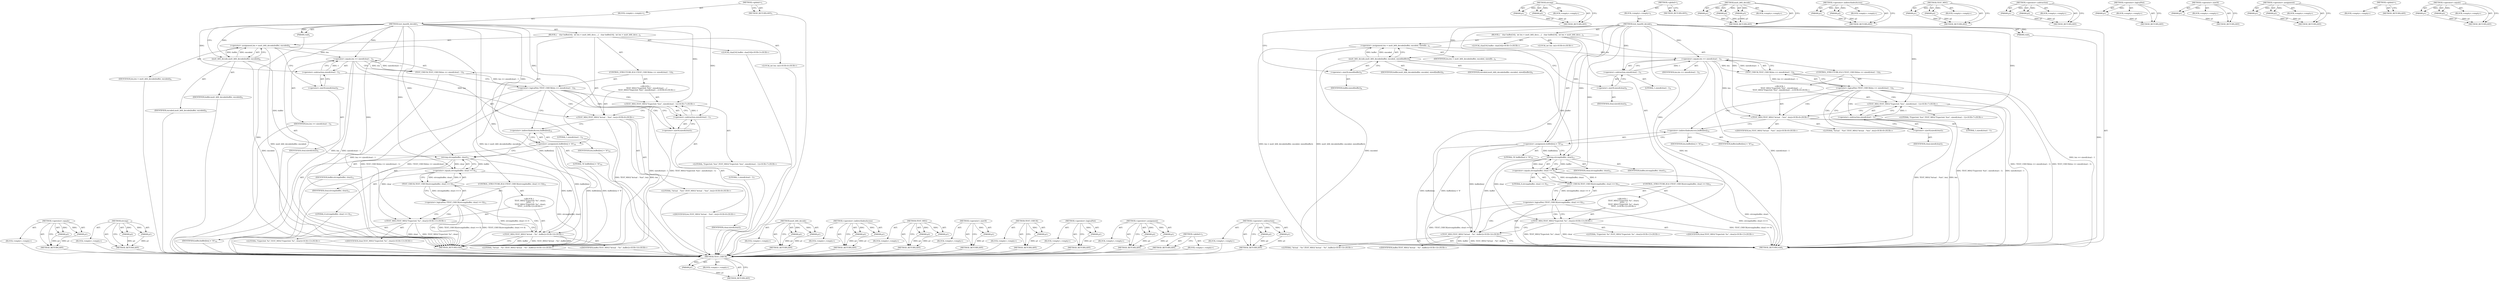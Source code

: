 digraph "&lt;operator&gt;.equals" {
vulnerable_102 [label=<(METHOD,&lt;operator&gt;.equals)>];
vulnerable_103 [label=<(PARAM,p1)>];
vulnerable_104 [label=<(PARAM,p2)>];
vulnerable_105 [label=<(BLOCK,&lt;empty&gt;,&lt;empty&gt;)>];
vulnerable_106 [label=<(METHOD_RETURN,ANY)>];
vulnerable_126 [label=<(METHOD,strcmp)>];
vulnerable_127 [label=<(PARAM,p1)>];
vulnerable_128 [label=<(PARAM,p2)>];
vulnerable_129 [label=<(BLOCK,&lt;empty&gt;,&lt;empty&gt;)>];
vulnerable_130 [label=<(METHOD_RETURN,ANY)>];
vulnerable_6 [label=<(METHOD,&lt;global&gt;)<SUB>1</SUB>>];
vulnerable_7 [label=<(BLOCK,&lt;empty&gt;,&lt;empty&gt;)<SUB>1</SUB>>];
vulnerable_8 [label=<(METHOD,test_base64_decode)<SUB>1</SUB>>];
vulnerable_9 [label=<(PARAM,void)<SUB>1</SUB>>];
vulnerable_10 [label=<(BLOCK,{
   char buffer[16];
  int len = mutt_b64_deco...,{
   char buffer[16];
  int len = mutt_b64_deco...)<SUB>2</SUB>>];
vulnerable_11 [label="<(LOCAL,char[16] buffer: char[16])<SUB>3</SUB>>"];
vulnerable_12 [label="<(LOCAL,int len: int)<SUB>4</SUB>>"];
vulnerable_13 [label=<(&lt;operator&gt;.assignment,len = mutt_b64_decode(buffer, encoded))<SUB>4</SUB>>];
vulnerable_14 [label=<(IDENTIFIER,len,len = mutt_b64_decode(buffer, encoded))<SUB>4</SUB>>];
vulnerable_15 [label=<(mutt_b64_decode,mutt_b64_decode(buffer, encoded))<SUB>4</SUB>>];
vulnerable_16 [label=<(IDENTIFIER,buffer,mutt_b64_decode(buffer, encoded))<SUB>4</SUB>>];
vulnerable_17 [label=<(IDENTIFIER,encoded,mutt_b64_decode(buffer, encoded))<SUB>4</SUB>>];
vulnerable_18 [label=<(CONTROL_STRUCTURE,IF,if (!TEST_CHECK(len == sizeof(clear) - 1)))<SUB>5</SUB>>];
vulnerable_19 [label=<(&lt;operator&gt;.logicalNot,!TEST_CHECK(len == sizeof(clear) - 1))<SUB>5</SUB>>];
vulnerable_20 [label=<(TEST_CHECK,TEST_CHECK(len == sizeof(clear) - 1))<SUB>5</SUB>>];
vulnerable_21 [label=<(&lt;operator&gt;.equals,len == sizeof(clear) - 1)<SUB>5</SUB>>];
vulnerable_22 [label=<(IDENTIFIER,len,len == sizeof(clear) - 1)<SUB>5</SUB>>];
vulnerable_23 [label=<(&lt;operator&gt;.subtraction,sizeof(clear) - 1)<SUB>5</SUB>>];
vulnerable_24 [label=<(&lt;operator&gt;.sizeOf,sizeof(clear))<SUB>5</SUB>>];
vulnerable_25 [label=<(IDENTIFIER,clear,sizeof(clear))<SUB>5</SUB>>];
vulnerable_26 [label=<(LITERAL,1,sizeof(clear) - 1)<SUB>5</SUB>>];
vulnerable_27 [label="<(BLOCK,{
     TEST_MSG(&quot;Expected: %zu&quot;, sizeof(clear) ...,{
     TEST_MSG(&quot;Expected: %zu&quot;, sizeof(clear) ...)<SUB>6</SUB>>"];
vulnerable_28 [label="<(TEST_MSG,TEST_MSG(&quot;Expected: %zu&quot;, sizeof(clear) - 1))<SUB>7</SUB>>"];
vulnerable_29 [label="<(LITERAL,&quot;Expected: %zu&quot;,TEST_MSG(&quot;Expected: %zu&quot;, sizeof(clear) - 1))<SUB>7</SUB>>"];
vulnerable_30 [label=<(&lt;operator&gt;.subtraction,sizeof(clear) - 1)<SUB>7</SUB>>];
vulnerable_31 [label=<(&lt;operator&gt;.sizeOf,sizeof(clear))<SUB>7</SUB>>];
vulnerable_32 [label=<(IDENTIFIER,clear,sizeof(clear))<SUB>7</SUB>>];
vulnerable_33 [label=<(LITERAL,1,sizeof(clear) - 1)<SUB>7</SUB>>];
vulnerable_34 [label="<(TEST_MSG,TEST_MSG(&quot;Actual  : %zu&quot;, len))<SUB>8</SUB>>"];
vulnerable_35 [label="<(LITERAL,&quot;Actual  : %zu&quot;,TEST_MSG(&quot;Actual  : %zu&quot;, len))<SUB>8</SUB>>"];
vulnerable_36 [label="<(IDENTIFIER,len,TEST_MSG(&quot;Actual  : %zu&quot;, len))<SUB>8</SUB>>"];
vulnerable_37 [label=<(&lt;operator&gt;.assignment,buffer[len] = '\0')<SUB>10</SUB>>];
vulnerable_38 [label=<(&lt;operator&gt;.indirectIndexAccess,buffer[len])<SUB>10</SUB>>];
vulnerable_39 [label=<(IDENTIFIER,buffer,buffer[len] = '\0')<SUB>10</SUB>>];
vulnerable_40 [label=<(IDENTIFIER,len,buffer[len] = '\0')<SUB>10</SUB>>];
vulnerable_41 [label=<(LITERAL,'\0',buffer[len] = '\0')<SUB>10</SUB>>];
vulnerable_42 [label=<(CONTROL_STRUCTURE,IF,if (!TEST_CHECK(strcmp(buffer, clear) == 0)))<SUB>11</SUB>>];
vulnerable_43 [label=<(&lt;operator&gt;.logicalNot,!TEST_CHECK(strcmp(buffer, clear) == 0))<SUB>11</SUB>>];
vulnerable_44 [label=<(TEST_CHECK,TEST_CHECK(strcmp(buffer, clear) == 0))<SUB>11</SUB>>];
vulnerable_45 [label=<(&lt;operator&gt;.equals,strcmp(buffer, clear) == 0)<SUB>11</SUB>>];
vulnerable_46 [label=<(strcmp,strcmp(buffer, clear))<SUB>11</SUB>>];
vulnerable_47 [label=<(IDENTIFIER,buffer,strcmp(buffer, clear))<SUB>11</SUB>>];
vulnerable_48 [label=<(IDENTIFIER,clear,strcmp(buffer, clear))<SUB>11</SUB>>];
vulnerable_49 [label=<(LITERAL,0,strcmp(buffer, clear) == 0)<SUB>11</SUB>>];
vulnerable_50 [label="<(BLOCK,{
    TEST_MSG(&quot;Expected: %s&quot;, clear);
    TEST...,{
    TEST_MSG(&quot;Expected: %s&quot;, clear);
    TEST...)<SUB>12</SUB>>"];
vulnerable_51 [label="<(TEST_MSG,TEST_MSG(&quot;Expected: %s&quot;, clear))<SUB>13</SUB>>"];
vulnerable_52 [label="<(LITERAL,&quot;Expected: %s&quot;,TEST_MSG(&quot;Expected: %s&quot;, clear))<SUB>13</SUB>>"];
vulnerable_53 [label="<(IDENTIFIER,clear,TEST_MSG(&quot;Expected: %s&quot;, clear))<SUB>13</SUB>>"];
vulnerable_54 [label="<(TEST_MSG,TEST_MSG(&quot;Actual  : %s&quot;, buffer))<SUB>14</SUB>>"];
vulnerable_55 [label="<(LITERAL,&quot;Actual  : %s&quot;,TEST_MSG(&quot;Actual  : %s&quot;, buffer))<SUB>14</SUB>>"];
vulnerable_56 [label="<(IDENTIFIER,buffer,TEST_MSG(&quot;Actual  : %s&quot;, buffer))<SUB>14</SUB>>"];
vulnerable_57 [label=<(METHOD_RETURN,void)<SUB>1</SUB>>];
vulnerable_59 [label=<(METHOD_RETURN,ANY)<SUB>1</SUB>>];
vulnerable_89 [label=<(METHOD,mutt_b64_decode)>];
vulnerable_90 [label=<(PARAM,p1)>];
vulnerable_91 [label=<(PARAM,p2)>];
vulnerable_92 [label=<(BLOCK,&lt;empty&gt;,&lt;empty&gt;)>];
vulnerable_93 [label=<(METHOD_RETURN,ANY)>];
vulnerable_121 [label=<(METHOD,&lt;operator&gt;.indirectIndexAccess)>];
vulnerable_122 [label=<(PARAM,p1)>];
vulnerable_123 [label=<(PARAM,p2)>];
vulnerable_124 [label=<(BLOCK,&lt;empty&gt;,&lt;empty&gt;)>];
vulnerable_125 [label=<(METHOD_RETURN,ANY)>];
vulnerable_116 [label=<(METHOD,TEST_MSG)>];
vulnerable_117 [label=<(PARAM,p1)>];
vulnerable_118 [label=<(PARAM,p2)>];
vulnerable_119 [label=<(BLOCK,&lt;empty&gt;,&lt;empty&gt;)>];
vulnerable_120 [label=<(METHOD_RETURN,ANY)>];
vulnerable_112 [label=<(METHOD,&lt;operator&gt;.sizeOf)>];
vulnerable_113 [label=<(PARAM,p1)>];
vulnerable_114 [label=<(BLOCK,&lt;empty&gt;,&lt;empty&gt;)>];
vulnerable_115 [label=<(METHOD_RETURN,ANY)>];
vulnerable_98 [label=<(METHOD,TEST_CHECK)>];
vulnerable_99 [label=<(PARAM,p1)>];
vulnerable_100 [label=<(BLOCK,&lt;empty&gt;,&lt;empty&gt;)>];
vulnerable_101 [label=<(METHOD_RETURN,ANY)>];
vulnerable_94 [label=<(METHOD,&lt;operator&gt;.logicalNot)>];
vulnerable_95 [label=<(PARAM,p1)>];
vulnerable_96 [label=<(BLOCK,&lt;empty&gt;,&lt;empty&gt;)>];
vulnerable_97 [label=<(METHOD_RETURN,ANY)>];
vulnerable_84 [label=<(METHOD,&lt;operator&gt;.assignment)>];
vulnerable_85 [label=<(PARAM,p1)>];
vulnerable_86 [label=<(PARAM,p2)>];
vulnerable_87 [label=<(BLOCK,&lt;empty&gt;,&lt;empty&gt;)>];
vulnerable_88 [label=<(METHOD_RETURN,ANY)>];
vulnerable_78 [label=<(METHOD,&lt;global&gt;)<SUB>1</SUB>>];
vulnerable_79 [label=<(BLOCK,&lt;empty&gt;,&lt;empty&gt;)>];
vulnerable_80 [label=<(METHOD_RETURN,ANY)>];
vulnerable_107 [label=<(METHOD,&lt;operator&gt;.subtraction)>];
vulnerable_108 [label=<(PARAM,p1)>];
vulnerable_109 [label=<(PARAM,p2)>];
vulnerable_110 [label=<(BLOCK,&lt;empty&gt;,&lt;empty&gt;)>];
vulnerable_111 [label=<(METHOD_RETURN,ANY)>];
fixed_105 [label=<(METHOD,TEST_CHECK)>];
fixed_106 [label=<(PARAM,p1)>];
fixed_107 [label=<(BLOCK,&lt;empty&gt;,&lt;empty&gt;)>];
fixed_108 [label=<(METHOD_RETURN,ANY)>];
fixed_129 [label=<(METHOD,strcmp)>];
fixed_130 [label=<(PARAM,p1)>];
fixed_131 [label=<(PARAM,p2)>];
fixed_132 [label=<(BLOCK,&lt;empty&gt;,&lt;empty&gt;)>];
fixed_133 [label=<(METHOD_RETURN,ANY)>];
fixed_6 [label=<(METHOD,&lt;global&gt;)<SUB>1</SUB>>];
fixed_7 [label=<(BLOCK,&lt;empty&gt;,&lt;empty&gt;)<SUB>1</SUB>>];
fixed_8 [label=<(METHOD,test_base64_decode)<SUB>1</SUB>>];
fixed_9 [label=<(PARAM,void)<SUB>1</SUB>>];
fixed_10 [label=<(BLOCK,{
   char buffer[16];
  int len = mutt_b64_deco...,{
   char buffer[16];
  int len = mutt_b64_deco...)<SUB>2</SUB>>];
fixed_11 [label="<(LOCAL,char[16] buffer: char[16])<SUB>3</SUB>>"];
fixed_12 [label="<(LOCAL,int len: int)<SUB>4</SUB>>"];
fixed_13 [label=<(&lt;operator&gt;.assignment,len = mutt_b64_decode(buffer, encoded, sizeof(b...)<SUB>4</SUB>>];
fixed_14 [label=<(IDENTIFIER,len,len = mutt_b64_decode(buffer, encoded, sizeof(b...)<SUB>4</SUB>>];
fixed_15 [label=<(mutt_b64_decode,mutt_b64_decode(buffer, encoded, sizeof(buffer)))<SUB>4</SUB>>];
fixed_16 [label=<(IDENTIFIER,buffer,mutt_b64_decode(buffer, encoded, sizeof(buffer)))<SUB>4</SUB>>];
fixed_17 [label=<(IDENTIFIER,encoded,mutt_b64_decode(buffer, encoded, sizeof(buffer)))<SUB>4</SUB>>];
fixed_18 [label=<(&lt;operator&gt;.sizeOf,sizeof(buffer))<SUB>4</SUB>>];
fixed_19 [label=<(IDENTIFIER,buffer,sizeof(buffer))<SUB>4</SUB>>];
fixed_20 [label=<(CONTROL_STRUCTURE,IF,if (!TEST_CHECK(len == sizeof(clear) - 1)))<SUB>5</SUB>>];
fixed_21 [label=<(&lt;operator&gt;.logicalNot,!TEST_CHECK(len == sizeof(clear) - 1))<SUB>5</SUB>>];
fixed_22 [label=<(TEST_CHECK,TEST_CHECK(len == sizeof(clear) - 1))<SUB>5</SUB>>];
fixed_23 [label=<(&lt;operator&gt;.equals,len == sizeof(clear) - 1)<SUB>5</SUB>>];
fixed_24 [label=<(IDENTIFIER,len,len == sizeof(clear) - 1)<SUB>5</SUB>>];
fixed_25 [label=<(&lt;operator&gt;.subtraction,sizeof(clear) - 1)<SUB>5</SUB>>];
fixed_26 [label=<(&lt;operator&gt;.sizeOf,sizeof(clear))<SUB>5</SUB>>];
fixed_27 [label=<(IDENTIFIER,clear,sizeof(clear))<SUB>5</SUB>>];
fixed_28 [label=<(LITERAL,1,sizeof(clear) - 1)<SUB>5</SUB>>];
fixed_29 [label="<(BLOCK,{
     TEST_MSG(&quot;Expected: %zu&quot;, sizeof(clear) ...,{
     TEST_MSG(&quot;Expected: %zu&quot;, sizeof(clear) ...)<SUB>6</SUB>>"];
fixed_30 [label="<(TEST_MSG,TEST_MSG(&quot;Expected: %zu&quot;, sizeof(clear) - 1))<SUB>7</SUB>>"];
fixed_31 [label="<(LITERAL,&quot;Expected: %zu&quot;,TEST_MSG(&quot;Expected: %zu&quot;, sizeof(clear) - 1))<SUB>7</SUB>>"];
fixed_32 [label=<(&lt;operator&gt;.subtraction,sizeof(clear) - 1)<SUB>7</SUB>>];
fixed_33 [label=<(&lt;operator&gt;.sizeOf,sizeof(clear))<SUB>7</SUB>>];
fixed_34 [label=<(IDENTIFIER,clear,sizeof(clear))<SUB>7</SUB>>];
fixed_35 [label=<(LITERAL,1,sizeof(clear) - 1)<SUB>7</SUB>>];
fixed_36 [label="<(TEST_MSG,TEST_MSG(&quot;Actual  : %zu&quot;, len))<SUB>8</SUB>>"];
fixed_37 [label="<(LITERAL,&quot;Actual  : %zu&quot;,TEST_MSG(&quot;Actual  : %zu&quot;, len))<SUB>8</SUB>>"];
fixed_38 [label="<(IDENTIFIER,len,TEST_MSG(&quot;Actual  : %zu&quot;, len))<SUB>8</SUB>>"];
fixed_39 [label=<(&lt;operator&gt;.assignment,buffer[len] = '\0')<SUB>10</SUB>>];
fixed_40 [label=<(&lt;operator&gt;.indirectIndexAccess,buffer[len])<SUB>10</SUB>>];
fixed_41 [label=<(IDENTIFIER,buffer,buffer[len] = '\0')<SUB>10</SUB>>];
fixed_42 [label=<(IDENTIFIER,len,buffer[len] = '\0')<SUB>10</SUB>>];
fixed_43 [label=<(LITERAL,'\0',buffer[len] = '\0')<SUB>10</SUB>>];
fixed_44 [label=<(CONTROL_STRUCTURE,IF,if (!TEST_CHECK(strcmp(buffer, clear) == 0)))<SUB>11</SUB>>];
fixed_45 [label=<(&lt;operator&gt;.logicalNot,!TEST_CHECK(strcmp(buffer, clear) == 0))<SUB>11</SUB>>];
fixed_46 [label=<(TEST_CHECK,TEST_CHECK(strcmp(buffer, clear) == 0))<SUB>11</SUB>>];
fixed_47 [label=<(&lt;operator&gt;.equals,strcmp(buffer, clear) == 0)<SUB>11</SUB>>];
fixed_48 [label=<(strcmp,strcmp(buffer, clear))<SUB>11</SUB>>];
fixed_49 [label=<(IDENTIFIER,buffer,strcmp(buffer, clear))<SUB>11</SUB>>];
fixed_50 [label=<(IDENTIFIER,clear,strcmp(buffer, clear))<SUB>11</SUB>>];
fixed_51 [label=<(LITERAL,0,strcmp(buffer, clear) == 0)<SUB>11</SUB>>];
fixed_52 [label="<(BLOCK,{
    TEST_MSG(&quot;Expected: %s&quot;, clear);
    TEST...,{
    TEST_MSG(&quot;Expected: %s&quot;, clear);
    TEST...)<SUB>12</SUB>>"];
fixed_53 [label="<(TEST_MSG,TEST_MSG(&quot;Expected: %s&quot;, clear))<SUB>13</SUB>>"];
fixed_54 [label="<(LITERAL,&quot;Expected: %s&quot;,TEST_MSG(&quot;Expected: %s&quot;, clear))<SUB>13</SUB>>"];
fixed_55 [label="<(IDENTIFIER,clear,TEST_MSG(&quot;Expected: %s&quot;, clear))<SUB>13</SUB>>"];
fixed_56 [label="<(TEST_MSG,TEST_MSG(&quot;Actual  : %s&quot;, buffer))<SUB>14</SUB>>"];
fixed_57 [label="<(LITERAL,&quot;Actual  : %s&quot;,TEST_MSG(&quot;Actual  : %s&quot;, buffer))<SUB>14</SUB>>"];
fixed_58 [label="<(IDENTIFIER,buffer,TEST_MSG(&quot;Actual  : %s&quot;, buffer))<SUB>14</SUB>>"];
fixed_59 [label=<(METHOD_RETURN,void)<SUB>1</SUB>>];
fixed_61 [label=<(METHOD_RETURN,ANY)<SUB>1</SUB>>];
fixed_91 [label=<(METHOD,mutt_b64_decode)>];
fixed_92 [label=<(PARAM,p1)>];
fixed_93 [label=<(PARAM,p2)>];
fixed_94 [label=<(PARAM,p3)>];
fixed_95 [label=<(BLOCK,&lt;empty&gt;,&lt;empty&gt;)>];
fixed_96 [label=<(METHOD_RETURN,ANY)>];
fixed_124 [label=<(METHOD,&lt;operator&gt;.indirectIndexAccess)>];
fixed_125 [label=<(PARAM,p1)>];
fixed_126 [label=<(PARAM,p2)>];
fixed_127 [label=<(BLOCK,&lt;empty&gt;,&lt;empty&gt;)>];
fixed_128 [label=<(METHOD_RETURN,ANY)>];
fixed_119 [label=<(METHOD,TEST_MSG)>];
fixed_120 [label=<(PARAM,p1)>];
fixed_121 [label=<(PARAM,p2)>];
fixed_122 [label=<(BLOCK,&lt;empty&gt;,&lt;empty&gt;)>];
fixed_123 [label=<(METHOD_RETURN,ANY)>];
fixed_114 [label=<(METHOD,&lt;operator&gt;.subtraction)>];
fixed_115 [label=<(PARAM,p1)>];
fixed_116 [label=<(PARAM,p2)>];
fixed_117 [label=<(BLOCK,&lt;empty&gt;,&lt;empty&gt;)>];
fixed_118 [label=<(METHOD_RETURN,ANY)>];
fixed_101 [label=<(METHOD,&lt;operator&gt;.logicalNot)>];
fixed_102 [label=<(PARAM,p1)>];
fixed_103 [label=<(BLOCK,&lt;empty&gt;,&lt;empty&gt;)>];
fixed_104 [label=<(METHOD_RETURN,ANY)>];
fixed_97 [label=<(METHOD,&lt;operator&gt;.sizeOf)>];
fixed_98 [label=<(PARAM,p1)>];
fixed_99 [label=<(BLOCK,&lt;empty&gt;,&lt;empty&gt;)>];
fixed_100 [label=<(METHOD_RETURN,ANY)>];
fixed_86 [label=<(METHOD,&lt;operator&gt;.assignment)>];
fixed_87 [label=<(PARAM,p1)>];
fixed_88 [label=<(PARAM,p2)>];
fixed_89 [label=<(BLOCK,&lt;empty&gt;,&lt;empty&gt;)>];
fixed_90 [label=<(METHOD_RETURN,ANY)>];
fixed_80 [label=<(METHOD,&lt;global&gt;)<SUB>1</SUB>>];
fixed_81 [label=<(BLOCK,&lt;empty&gt;,&lt;empty&gt;)>];
fixed_82 [label=<(METHOD_RETURN,ANY)>];
fixed_109 [label=<(METHOD,&lt;operator&gt;.equals)>];
fixed_110 [label=<(PARAM,p1)>];
fixed_111 [label=<(PARAM,p2)>];
fixed_112 [label=<(BLOCK,&lt;empty&gt;,&lt;empty&gt;)>];
fixed_113 [label=<(METHOD_RETURN,ANY)>];
vulnerable_102 -> vulnerable_103  [key=0, label="AST: "];
vulnerable_102 -> vulnerable_103  [key=1, label="DDG: "];
vulnerable_102 -> vulnerable_105  [key=0, label="AST: "];
vulnerable_102 -> vulnerable_104  [key=0, label="AST: "];
vulnerable_102 -> vulnerable_104  [key=1, label="DDG: "];
vulnerable_102 -> vulnerable_106  [key=0, label="AST: "];
vulnerable_102 -> vulnerable_106  [key=1, label="CFG: "];
vulnerable_103 -> vulnerable_106  [key=0, label="DDG: p1"];
vulnerable_104 -> vulnerable_106  [key=0, label="DDG: p2"];
vulnerable_105 -> fixed_105  [key=0];
vulnerable_106 -> fixed_105  [key=0];
vulnerable_126 -> vulnerable_127  [key=0, label="AST: "];
vulnerable_126 -> vulnerable_127  [key=1, label="DDG: "];
vulnerable_126 -> vulnerable_129  [key=0, label="AST: "];
vulnerable_126 -> vulnerable_128  [key=0, label="AST: "];
vulnerable_126 -> vulnerable_128  [key=1, label="DDG: "];
vulnerable_126 -> vulnerable_130  [key=0, label="AST: "];
vulnerable_126 -> vulnerable_130  [key=1, label="CFG: "];
vulnerable_127 -> vulnerable_130  [key=0, label="DDG: p1"];
vulnerable_128 -> vulnerable_130  [key=0, label="DDG: p2"];
vulnerable_129 -> fixed_105  [key=0];
vulnerable_130 -> fixed_105  [key=0];
vulnerable_6 -> vulnerable_7  [key=0, label="AST: "];
vulnerable_6 -> vulnerable_59  [key=0, label="AST: "];
vulnerable_6 -> vulnerable_59  [key=1, label="CFG: "];
vulnerable_7 -> vulnerable_8  [key=0, label="AST: "];
vulnerable_8 -> vulnerable_9  [key=0, label="AST: "];
vulnerable_8 -> vulnerable_9  [key=1, label="DDG: "];
vulnerable_8 -> vulnerable_10  [key=0, label="AST: "];
vulnerable_8 -> vulnerable_57  [key=0, label="AST: "];
vulnerable_8 -> vulnerable_15  [key=0, label="CFG: "];
vulnerable_8 -> vulnerable_15  [key=1, label="DDG: "];
vulnerable_8 -> vulnerable_37  [key=0, label="DDG: "];
vulnerable_8 -> vulnerable_28  [key=0, label="DDG: "];
vulnerable_8 -> vulnerable_34  [key=0, label="DDG: "];
vulnerable_8 -> vulnerable_51  [key=0, label="DDG: "];
vulnerable_8 -> vulnerable_54  [key=0, label="DDG: "];
vulnerable_8 -> vulnerable_21  [key=0, label="DDG: "];
vulnerable_8 -> vulnerable_30  [key=0, label="DDG: "];
vulnerable_8 -> vulnerable_45  [key=0, label="DDG: "];
vulnerable_8 -> vulnerable_23  [key=0, label="DDG: "];
vulnerable_8 -> vulnerable_46  [key=0, label="DDG: "];
vulnerable_9 -> vulnerable_57  [key=0, label="DDG: "];
vulnerable_10 -> vulnerable_11  [key=0, label="AST: "];
vulnerable_10 -> vulnerable_12  [key=0, label="AST: "];
vulnerable_10 -> vulnerable_13  [key=0, label="AST: "];
vulnerable_10 -> vulnerable_18  [key=0, label="AST: "];
vulnerable_10 -> vulnerable_37  [key=0, label="AST: "];
vulnerable_10 -> vulnerable_42  [key=0, label="AST: "];
vulnerable_11 -> fixed_105  [key=0];
vulnerable_12 -> fixed_105  [key=0];
vulnerable_13 -> vulnerable_14  [key=0, label="AST: "];
vulnerable_13 -> vulnerable_15  [key=0, label="AST: "];
vulnerable_13 -> vulnerable_24  [key=0, label="CFG: "];
vulnerable_13 -> vulnerable_57  [key=0, label="DDG: mutt_b64_decode(buffer, encoded)"];
vulnerable_13 -> vulnerable_57  [key=1, label="DDG: len = mutt_b64_decode(buffer, encoded)"];
vulnerable_13 -> vulnerable_21  [key=0, label="DDG: len"];
vulnerable_14 -> fixed_105  [key=0];
vulnerable_15 -> vulnerable_16  [key=0, label="AST: "];
vulnerable_15 -> vulnerable_17  [key=0, label="AST: "];
vulnerable_15 -> vulnerable_13  [key=0, label="CFG: "];
vulnerable_15 -> vulnerable_13  [key=1, label="DDG: buffer"];
vulnerable_15 -> vulnerable_13  [key=2, label="DDG: encoded"];
vulnerable_15 -> vulnerable_57  [key=0, label="DDG: encoded"];
vulnerable_15 -> vulnerable_46  [key=0, label="DDG: buffer"];
vulnerable_16 -> fixed_105  [key=0];
vulnerable_17 -> fixed_105  [key=0];
vulnerable_18 -> vulnerable_19  [key=0, label="AST: "];
vulnerable_18 -> vulnerable_27  [key=0, label="AST: "];
vulnerable_19 -> vulnerable_20  [key=0, label="AST: "];
vulnerable_19 -> vulnerable_31  [key=0, label="CFG: "];
vulnerable_19 -> vulnerable_31  [key=1, label="CDG: "];
vulnerable_19 -> vulnerable_38  [key=0, label="CFG: "];
vulnerable_19 -> vulnerable_57  [key=0, label="DDG: TEST_CHECK(len == sizeof(clear) - 1)"];
vulnerable_19 -> vulnerable_57  [key=1, label="DDG: !TEST_CHECK(len == sizeof(clear) - 1)"];
vulnerable_19 -> vulnerable_30  [key=0, label="CDG: "];
vulnerable_19 -> vulnerable_34  [key=0, label="CDG: "];
vulnerable_19 -> vulnerable_28  [key=0, label="CDG: "];
vulnerable_20 -> vulnerable_21  [key=0, label="AST: "];
vulnerable_20 -> vulnerable_19  [key=0, label="CFG: "];
vulnerable_20 -> vulnerable_19  [key=1, label="DDG: len == sizeof(clear) - 1"];
vulnerable_20 -> vulnerable_57  [key=0, label="DDG: len == sizeof(clear) - 1"];
vulnerable_21 -> vulnerable_22  [key=0, label="AST: "];
vulnerable_21 -> vulnerable_23  [key=0, label="AST: "];
vulnerable_21 -> vulnerable_20  [key=0, label="CFG: "];
vulnerable_21 -> vulnerable_20  [key=1, label="DDG: len"];
vulnerable_21 -> vulnerable_20  [key=2, label="DDG: sizeof(clear) - 1"];
vulnerable_21 -> vulnerable_57  [key=0, label="DDG: len"];
vulnerable_21 -> vulnerable_57  [key=1, label="DDG: sizeof(clear) - 1"];
vulnerable_21 -> vulnerable_34  [key=0, label="DDG: len"];
vulnerable_22 -> fixed_105  [key=0];
vulnerable_23 -> vulnerable_24  [key=0, label="AST: "];
vulnerable_23 -> vulnerable_26  [key=0, label="AST: "];
vulnerable_23 -> vulnerable_21  [key=0, label="CFG: "];
vulnerable_23 -> vulnerable_21  [key=1, label="DDG: 1"];
vulnerable_24 -> vulnerable_25  [key=0, label="AST: "];
vulnerable_24 -> vulnerable_23  [key=0, label="CFG: "];
vulnerable_25 -> fixed_105  [key=0];
vulnerable_26 -> fixed_105  [key=0];
vulnerable_27 -> vulnerable_28  [key=0, label="AST: "];
vulnerable_27 -> vulnerable_34  [key=0, label="AST: "];
vulnerable_28 -> vulnerable_29  [key=0, label="AST: "];
vulnerable_28 -> vulnerable_30  [key=0, label="AST: "];
vulnerable_28 -> vulnerable_34  [key=0, label="CFG: "];
vulnerable_28 -> vulnerable_57  [key=0, label="DDG: sizeof(clear) - 1"];
vulnerable_28 -> vulnerable_57  [key=1, label="DDG: TEST_MSG(&quot;Expected: %zu&quot;, sizeof(clear) - 1)"];
vulnerable_29 -> fixed_105  [key=0];
vulnerable_30 -> vulnerable_31  [key=0, label="AST: "];
vulnerable_30 -> vulnerable_33  [key=0, label="AST: "];
vulnerable_30 -> vulnerable_28  [key=0, label="CFG: "];
vulnerable_30 -> vulnerable_28  [key=1, label="DDG: 1"];
vulnerable_31 -> vulnerable_32  [key=0, label="AST: "];
vulnerable_31 -> vulnerable_30  [key=0, label="CFG: "];
vulnerable_32 -> fixed_105  [key=0];
vulnerable_33 -> fixed_105  [key=0];
vulnerable_34 -> vulnerable_35  [key=0, label="AST: "];
vulnerable_34 -> vulnerable_36  [key=0, label="AST: "];
vulnerable_34 -> vulnerable_38  [key=0, label="CFG: "];
vulnerable_34 -> vulnerable_57  [key=0, label="DDG: len"];
vulnerable_34 -> vulnerable_57  [key=1, label="DDG: TEST_MSG(&quot;Actual  : %zu&quot;, len)"];
vulnerable_35 -> fixed_105  [key=0];
vulnerable_36 -> fixed_105  [key=0];
vulnerable_37 -> vulnerable_38  [key=0, label="AST: "];
vulnerable_37 -> vulnerable_41  [key=0, label="AST: "];
vulnerable_37 -> vulnerable_46  [key=0, label="CFG: "];
vulnerable_37 -> vulnerable_46  [key=1, label="DDG: buffer[len]"];
vulnerable_37 -> vulnerable_57  [key=0, label="DDG: buffer[len]"];
vulnerable_37 -> vulnerable_57  [key=1, label="DDG: buffer[len] = '\0'"];
vulnerable_37 -> vulnerable_54  [key=0, label="DDG: buffer[len]"];
vulnerable_38 -> vulnerable_39  [key=0, label="AST: "];
vulnerable_38 -> vulnerable_40  [key=0, label="AST: "];
vulnerable_38 -> vulnerable_37  [key=0, label="CFG: "];
vulnerable_39 -> fixed_105  [key=0];
vulnerable_40 -> fixed_105  [key=0];
vulnerable_41 -> fixed_105  [key=0];
vulnerable_42 -> vulnerable_43  [key=0, label="AST: "];
vulnerable_42 -> vulnerable_50  [key=0, label="AST: "];
vulnerable_43 -> vulnerable_44  [key=0, label="AST: "];
vulnerable_43 -> vulnerable_57  [key=0, label="CFG: "];
vulnerable_43 -> vulnerable_57  [key=1, label="DDG: TEST_CHECK(strcmp(buffer, clear) == 0)"];
vulnerable_43 -> vulnerable_57  [key=2, label="DDG: !TEST_CHECK(strcmp(buffer, clear) == 0)"];
vulnerable_43 -> vulnerable_51  [key=0, label="CFG: "];
vulnerable_43 -> vulnerable_51  [key=1, label="CDG: "];
vulnerable_43 -> vulnerable_54  [key=0, label="CDG: "];
vulnerable_44 -> vulnerable_45  [key=0, label="AST: "];
vulnerable_44 -> vulnerable_43  [key=0, label="CFG: "];
vulnerable_44 -> vulnerable_43  [key=1, label="DDG: strcmp(buffer, clear) == 0"];
vulnerable_44 -> vulnerable_57  [key=0, label="DDG: strcmp(buffer, clear) == 0"];
vulnerable_45 -> vulnerable_46  [key=0, label="AST: "];
vulnerable_45 -> vulnerable_49  [key=0, label="AST: "];
vulnerable_45 -> vulnerable_44  [key=0, label="CFG: "];
vulnerable_45 -> vulnerable_44  [key=1, label="DDG: strcmp(buffer, clear)"];
vulnerable_45 -> vulnerable_44  [key=2, label="DDG: 0"];
vulnerable_45 -> vulnerable_57  [key=0, label="DDG: strcmp(buffer, clear)"];
vulnerable_46 -> vulnerable_47  [key=0, label="AST: "];
vulnerable_46 -> vulnerable_48  [key=0, label="AST: "];
vulnerable_46 -> vulnerable_45  [key=0, label="CFG: "];
vulnerable_46 -> vulnerable_45  [key=1, label="DDG: buffer"];
vulnerable_46 -> vulnerable_45  [key=2, label="DDG: clear"];
vulnerable_46 -> vulnerable_51  [key=0, label="DDG: clear"];
vulnerable_46 -> vulnerable_54  [key=0, label="DDG: buffer"];
vulnerable_47 -> fixed_105  [key=0];
vulnerable_48 -> fixed_105  [key=0];
vulnerable_49 -> fixed_105  [key=0];
vulnerable_50 -> vulnerable_51  [key=0, label="AST: "];
vulnerable_50 -> vulnerable_54  [key=0, label="AST: "];
vulnerable_51 -> vulnerable_52  [key=0, label="AST: "];
vulnerable_51 -> vulnerable_53  [key=0, label="AST: "];
vulnerable_51 -> vulnerable_54  [key=0, label="CFG: "];
vulnerable_51 -> vulnerable_57  [key=0, label="DDG: clear"];
vulnerable_51 -> vulnerable_57  [key=1, label="DDG: TEST_MSG(&quot;Expected: %s&quot;, clear)"];
vulnerable_52 -> fixed_105  [key=0];
vulnerable_53 -> fixed_105  [key=0];
vulnerable_54 -> vulnerable_55  [key=0, label="AST: "];
vulnerable_54 -> vulnerable_56  [key=0, label="AST: "];
vulnerable_54 -> vulnerable_57  [key=0, label="CFG: "];
vulnerable_54 -> vulnerable_57  [key=1, label="DDG: buffer"];
vulnerable_54 -> vulnerable_57  [key=2, label="DDG: TEST_MSG(&quot;Actual  : %s&quot;, buffer)"];
vulnerable_55 -> fixed_105  [key=0];
vulnerable_56 -> fixed_105  [key=0];
vulnerable_57 -> fixed_105  [key=0];
vulnerable_59 -> fixed_105  [key=0];
vulnerable_89 -> vulnerable_90  [key=0, label="AST: "];
vulnerable_89 -> vulnerable_90  [key=1, label="DDG: "];
vulnerable_89 -> vulnerable_92  [key=0, label="AST: "];
vulnerable_89 -> vulnerable_91  [key=0, label="AST: "];
vulnerable_89 -> vulnerable_91  [key=1, label="DDG: "];
vulnerable_89 -> vulnerable_93  [key=0, label="AST: "];
vulnerable_89 -> vulnerable_93  [key=1, label="CFG: "];
vulnerable_90 -> vulnerable_93  [key=0, label="DDG: p1"];
vulnerable_91 -> vulnerable_93  [key=0, label="DDG: p2"];
vulnerable_92 -> fixed_105  [key=0];
vulnerable_93 -> fixed_105  [key=0];
vulnerable_121 -> vulnerable_122  [key=0, label="AST: "];
vulnerable_121 -> vulnerable_122  [key=1, label="DDG: "];
vulnerable_121 -> vulnerable_124  [key=0, label="AST: "];
vulnerable_121 -> vulnerable_123  [key=0, label="AST: "];
vulnerable_121 -> vulnerable_123  [key=1, label="DDG: "];
vulnerable_121 -> vulnerable_125  [key=0, label="AST: "];
vulnerable_121 -> vulnerable_125  [key=1, label="CFG: "];
vulnerable_122 -> vulnerable_125  [key=0, label="DDG: p1"];
vulnerable_123 -> vulnerable_125  [key=0, label="DDG: p2"];
vulnerable_124 -> fixed_105  [key=0];
vulnerable_125 -> fixed_105  [key=0];
vulnerable_116 -> vulnerable_117  [key=0, label="AST: "];
vulnerable_116 -> vulnerable_117  [key=1, label="DDG: "];
vulnerable_116 -> vulnerable_119  [key=0, label="AST: "];
vulnerable_116 -> vulnerable_118  [key=0, label="AST: "];
vulnerable_116 -> vulnerable_118  [key=1, label="DDG: "];
vulnerable_116 -> vulnerable_120  [key=0, label="AST: "];
vulnerable_116 -> vulnerable_120  [key=1, label="CFG: "];
vulnerable_117 -> vulnerable_120  [key=0, label="DDG: p1"];
vulnerable_118 -> vulnerable_120  [key=0, label="DDG: p2"];
vulnerable_119 -> fixed_105  [key=0];
vulnerable_120 -> fixed_105  [key=0];
vulnerable_112 -> vulnerable_113  [key=0, label="AST: "];
vulnerable_112 -> vulnerable_113  [key=1, label="DDG: "];
vulnerable_112 -> vulnerable_114  [key=0, label="AST: "];
vulnerable_112 -> vulnerable_115  [key=0, label="AST: "];
vulnerable_112 -> vulnerable_115  [key=1, label="CFG: "];
vulnerable_113 -> vulnerable_115  [key=0, label="DDG: p1"];
vulnerable_114 -> fixed_105  [key=0];
vulnerable_115 -> fixed_105  [key=0];
vulnerable_98 -> vulnerable_99  [key=0, label="AST: "];
vulnerable_98 -> vulnerable_99  [key=1, label="DDG: "];
vulnerable_98 -> vulnerable_100  [key=0, label="AST: "];
vulnerable_98 -> vulnerable_101  [key=0, label="AST: "];
vulnerable_98 -> vulnerable_101  [key=1, label="CFG: "];
vulnerable_99 -> vulnerable_101  [key=0, label="DDG: p1"];
vulnerable_100 -> fixed_105  [key=0];
vulnerable_101 -> fixed_105  [key=0];
vulnerable_94 -> vulnerable_95  [key=0, label="AST: "];
vulnerable_94 -> vulnerable_95  [key=1, label="DDG: "];
vulnerable_94 -> vulnerable_96  [key=0, label="AST: "];
vulnerable_94 -> vulnerable_97  [key=0, label="AST: "];
vulnerable_94 -> vulnerable_97  [key=1, label="CFG: "];
vulnerable_95 -> vulnerable_97  [key=0, label="DDG: p1"];
vulnerable_96 -> fixed_105  [key=0];
vulnerable_97 -> fixed_105  [key=0];
vulnerable_84 -> vulnerable_85  [key=0, label="AST: "];
vulnerable_84 -> vulnerable_85  [key=1, label="DDG: "];
vulnerable_84 -> vulnerable_87  [key=0, label="AST: "];
vulnerable_84 -> vulnerable_86  [key=0, label="AST: "];
vulnerable_84 -> vulnerable_86  [key=1, label="DDG: "];
vulnerable_84 -> vulnerable_88  [key=0, label="AST: "];
vulnerable_84 -> vulnerable_88  [key=1, label="CFG: "];
vulnerable_85 -> vulnerable_88  [key=0, label="DDG: p1"];
vulnerable_86 -> vulnerable_88  [key=0, label="DDG: p2"];
vulnerable_87 -> fixed_105  [key=0];
vulnerable_88 -> fixed_105  [key=0];
vulnerable_78 -> vulnerable_79  [key=0, label="AST: "];
vulnerable_78 -> vulnerable_80  [key=0, label="AST: "];
vulnerable_78 -> vulnerable_80  [key=1, label="CFG: "];
vulnerable_79 -> fixed_105  [key=0];
vulnerable_80 -> fixed_105  [key=0];
vulnerable_107 -> vulnerable_108  [key=0, label="AST: "];
vulnerable_107 -> vulnerable_108  [key=1, label="DDG: "];
vulnerable_107 -> vulnerable_110  [key=0, label="AST: "];
vulnerable_107 -> vulnerable_109  [key=0, label="AST: "];
vulnerable_107 -> vulnerable_109  [key=1, label="DDG: "];
vulnerable_107 -> vulnerable_111  [key=0, label="AST: "];
vulnerable_107 -> vulnerable_111  [key=1, label="CFG: "];
vulnerable_108 -> vulnerable_111  [key=0, label="DDG: p1"];
vulnerable_109 -> vulnerable_111  [key=0, label="DDG: p2"];
vulnerable_110 -> fixed_105  [key=0];
vulnerable_111 -> fixed_105  [key=0];
fixed_105 -> fixed_106  [key=0, label="AST: "];
fixed_105 -> fixed_106  [key=1, label="DDG: "];
fixed_105 -> fixed_107  [key=0, label="AST: "];
fixed_105 -> fixed_108  [key=0, label="AST: "];
fixed_105 -> fixed_108  [key=1, label="CFG: "];
fixed_106 -> fixed_108  [key=0, label="DDG: p1"];
fixed_129 -> fixed_130  [key=0, label="AST: "];
fixed_129 -> fixed_130  [key=1, label="DDG: "];
fixed_129 -> fixed_132  [key=0, label="AST: "];
fixed_129 -> fixed_131  [key=0, label="AST: "];
fixed_129 -> fixed_131  [key=1, label="DDG: "];
fixed_129 -> fixed_133  [key=0, label="AST: "];
fixed_129 -> fixed_133  [key=1, label="CFG: "];
fixed_130 -> fixed_133  [key=0, label="DDG: p1"];
fixed_131 -> fixed_133  [key=0, label="DDG: p2"];
fixed_6 -> fixed_7  [key=0, label="AST: "];
fixed_6 -> fixed_61  [key=0, label="AST: "];
fixed_6 -> fixed_61  [key=1, label="CFG: "];
fixed_7 -> fixed_8  [key=0, label="AST: "];
fixed_8 -> fixed_9  [key=0, label="AST: "];
fixed_8 -> fixed_9  [key=1, label="DDG: "];
fixed_8 -> fixed_10  [key=0, label="AST: "];
fixed_8 -> fixed_59  [key=0, label="AST: "];
fixed_8 -> fixed_18  [key=0, label="CFG: "];
fixed_8 -> fixed_39  [key=0, label="DDG: "];
fixed_8 -> fixed_15  [key=0, label="DDG: "];
fixed_8 -> fixed_30  [key=0, label="DDG: "];
fixed_8 -> fixed_36  [key=0, label="DDG: "];
fixed_8 -> fixed_53  [key=0, label="DDG: "];
fixed_8 -> fixed_56  [key=0, label="DDG: "];
fixed_8 -> fixed_23  [key=0, label="DDG: "];
fixed_8 -> fixed_32  [key=0, label="DDG: "];
fixed_8 -> fixed_47  [key=0, label="DDG: "];
fixed_8 -> fixed_25  [key=0, label="DDG: "];
fixed_8 -> fixed_48  [key=0, label="DDG: "];
fixed_9 -> fixed_59  [key=0, label="DDG: "];
fixed_10 -> fixed_11  [key=0, label="AST: "];
fixed_10 -> fixed_12  [key=0, label="AST: "];
fixed_10 -> fixed_13  [key=0, label="AST: "];
fixed_10 -> fixed_20  [key=0, label="AST: "];
fixed_10 -> fixed_39  [key=0, label="AST: "];
fixed_10 -> fixed_44  [key=0, label="AST: "];
fixed_13 -> fixed_14  [key=0, label="AST: "];
fixed_13 -> fixed_15  [key=0, label="AST: "];
fixed_13 -> fixed_26  [key=0, label="CFG: "];
fixed_13 -> fixed_59  [key=0, label="DDG: mutt_b64_decode(buffer, encoded, sizeof(buffer))"];
fixed_13 -> fixed_59  [key=1, label="DDG: len = mutt_b64_decode(buffer, encoded, sizeof(buffer))"];
fixed_13 -> fixed_23  [key=0, label="DDG: len"];
fixed_15 -> fixed_16  [key=0, label="AST: "];
fixed_15 -> fixed_17  [key=0, label="AST: "];
fixed_15 -> fixed_18  [key=0, label="AST: "];
fixed_15 -> fixed_13  [key=0, label="CFG: "];
fixed_15 -> fixed_13  [key=1, label="DDG: buffer"];
fixed_15 -> fixed_13  [key=2, label="DDG: encoded"];
fixed_15 -> fixed_59  [key=0, label="DDG: encoded"];
fixed_15 -> fixed_48  [key=0, label="DDG: buffer"];
fixed_18 -> fixed_19  [key=0, label="AST: "];
fixed_18 -> fixed_15  [key=0, label="CFG: "];
fixed_20 -> fixed_21  [key=0, label="AST: "];
fixed_20 -> fixed_29  [key=0, label="AST: "];
fixed_21 -> fixed_22  [key=0, label="AST: "];
fixed_21 -> fixed_33  [key=0, label="CFG: "];
fixed_21 -> fixed_33  [key=1, label="CDG: "];
fixed_21 -> fixed_40  [key=0, label="CFG: "];
fixed_21 -> fixed_59  [key=0, label="DDG: TEST_CHECK(len == sizeof(clear) - 1)"];
fixed_21 -> fixed_59  [key=1, label="DDG: !TEST_CHECK(len == sizeof(clear) - 1)"];
fixed_21 -> fixed_30  [key=0, label="CDG: "];
fixed_21 -> fixed_32  [key=0, label="CDG: "];
fixed_21 -> fixed_36  [key=0, label="CDG: "];
fixed_22 -> fixed_23  [key=0, label="AST: "];
fixed_22 -> fixed_21  [key=0, label="CFG: "];
fixed_22 -> fixed_21  [key=1, label="DDG: len == sizeof(clear) - 1"];
fixed_22 -> fixed_59  [key=0, label="DDG: len == sizeof(clear) - 1"];
fixed_23 -> fixed_24  [key=0, label="AST: "];
fixed_23 -> fixed_25  [key=0, label="AST: "];
fixed_23 -> fixed_22  [key=0, label="CFG: "];
fixed_23 -> fixed_22  [key=1, label="DDG: len"];
fixed_23 -> fixed_22  [key=2, label="DDG: sizeof(clear) - 1"];
fixed_23 -> fixed_59  [key=0, label="DDG: len"];
fixed_23 -> fixed_59  [key=1, label="DDG: sizeof(clear) - 1"];
fixed_23 -> fixed_36  [key=0, label="DDG: len"];
fixed_25 -> fixed_26  [key=0, label="AST: "];
fixed_25 -> fixed_28  [key=0, label="AST: "];
fixed_25 -> fixed_23  [key=0, label="CFG: "];
fixed_25 -> fixed_23  [key=1, label="DDG: 1"];
fixed_26 -> fixed_27  [key=0, label="AST: "];
fixed_26 -> fixed_25  [key=0, label="CFG: "];
fixed_29 -> fixed_30  [key=0, label="AST: "];
fixed_29 -> fixed_36  [key=0, label="AST: "];
fixed_30 -> fixed_31  [key=0, label="AST: "];
fixed_30 -> fixed_32  [key=0, label="AST: "];
fixed_30 -> fixed_36  [key=0, label="CFG: "];
fixed_30 -> fixed_59  [key=0, label="DDG: sizeof(clear) - 1"];
fixed_30 -> fixed_59  [key=1, label="DDG: TEST_MSG(&quot;Expected: %zu&quot;, sizeof(clear) - 1)"];
fixed_32 -> fixed_33  [key=0, label="AST: "];
fixed_32 -> fixed_35  [key=0, label="AST: "];
fixed_32 -> fixed_30  [key=0, label="CFG: "];
fixed_32 -> fixed_30  [key=1, label="DDG: 1"];
fixed_33 -> fixed_34  [key=0, label="AST: "];
fixed_33 -> fixed_32  [key=0, label="CFG: "];
fixed_36 -> fixed_37  [key=0, label="AST: "];
fixed_36 -> fixed_38  [key=0, label="AST: "];
fixed_36 -> fixed_40  [key=0, label="CFG: "];
fixed_36 -> fixed_59  [key=0, label="DDG: len"];
fixed_36 -> fixed_59  [key=1, label="DDG: TEST_MSG(&quot;Actual  : %zu&quot;, len)"];
fixed_39 -> fixed_40  [key=0, label="AST: "];
fixed_39 -> fixed_43  [key=0, label="AST: "];
fixed_39 -> fixed_48  [key=0, label="CFG: "];
fixed_39 -> fixed_48  [key=1, label="DDG: buffer[len]"];
fixed_39 -> fixed_59  [key=0, label="DDG: buffer[len]"];
fixed_39 -> fixed_59  [key=1, label="DDG: buffer[len] = '\0'"];
fixed_39 -> fixed_56  [key=0, label="DDG: buffer[len]"];
fixed_40 -> fixed_41  [key=0, label="AST: "];
fixed_40 -> fixed_42  [key=0, label="AST: "];
fixed_40 -> fixed_39  [key=0, label="CFG: "];
fixed_44 -> fixed_45  [key=0, label="AST: "];
fixed_44 -> fixed_52  [key=0, label="AST: "];
fixed_45 -> fixed_46  [key=0, label="AST: "];
fixed_45 -> fixed_59  [key=0, label="CFG: "];
fixed_45 -> fixed_59  [key=1, label="DDG: TEST_CHECK(strcmp(buffer, clear) == 0)"];
fixed_45 -> fixed_59  [key=2, label="DDG: !TEST_CHECK(strcmp(buffer, clear) == 0)"];
fixed_45 -> fixed_53  [key=0, label="CFG: "];
fixed_45 -> fixed_53  [key=1, label="CDG: "];
fixed_45 -> fixed_56  [key=0, label="CDG: "];
fixed_46 -> fixed_47  [key=0, label="AST: "];
fixed_46 -> fixed_45  [key=0, label="CFG: "];
fixed_46 -> fixed_45  [key=1, label="DDG: strcmp(buffer, clear) == 0"];
fixed_46 -> fixed_59  [key=0, label="DDG: strcmp(buffer, clear) == 0"];
fixed_47 -> fixed_48  [key=0, label="AST: "];
fixed_47 -> fixed_51  [key=0, label="AST: "];
fixed_47 -> fixed_46  [key=0, label="CFG: "];
fixed_47 -> fixed_46  [key=1, label="DDG: strcmp(buffer, clear)"];
fixed_47 -> fixed_46  [key=2, label="DDG: 0"];
fixed_47 -> fixed_59  [key=0, label="DDG: strcmp(buffer, clear)"];
fixed_48 -> fixed_49  [key=0, label="AST: "];
fixed_48 -> fixed_50  [key=0, label="AST: "];
fixed_48 -> fixed_47  [key=0, label="CFG: "];
fixed_48 -> fixed_47  [key=1, label="DDG: buffer"];
fixed_48 -> fixed_47  [key=2, label="DDG: clear"];
fixed_48 -> fixed_53  [key=0, label="DDG: clear"];
fixed_48 -> fixed_56  [key=0, label="DDG: buffer"];
fixed_52 -> fixed_53  [key=0, label="AST: "];
fixed_52 -> fixed_56  [key=0, label="AST: "];
fixed_53 -> fixed_54  [key=0, label="AST: "];
fixed_53 -> fixed_55  [key=0, label="AST: "];
fixed_53 -> fixed_56  [key=0, label="CFG: "];
fixed_53 -> fixed_59  [key=0, label="DDG: clear"];
fixed_53 -> fixed_59  [key=1, label="DDG: TEST_MSG(&quot;Expected: %s&quot;, clear)"];
fixed_56 -> fixed_57  [key=0, label="AST: "];
fixed_56 -> fixed_58  [key=0, label="AST: "];
fixed_56 -> fixed_59  [key=0, label="CFG: "];
fixed_56 -> fixed_59  [key=1, label="DDG: buffer"];
fixed_56 -> fixed_59  [key=2, label="DDG: TEST_MSG(&quot;Actual  : %s&quot;, buffer)"];
fixed_91 -> fixed_92  [key=0, label="AST: "];
fixed_91 -> fixed_92  [key=1, label="DDG: "];
fixed_91 -> fixed_95  [key=0, label="AST: "];
fixed_91 -> fixed_93  [key=0, label="AST: "];
fixed_91 -> fixed_93  [key=1, label="DDG: "];
fixed_91 -> fixed_96  [key=0, label="AST: "];
fixed_91 -> fixed_96  [key=1, label="CFG: "];
fixed_91 -> fixed_94  [key=0, label="AST: "];
fixed_91 -> fixed_94  [key=1, label="DDG: "];
fixed_92 -> fixed_96  [key=0, label="DDG: p1"];
fixed_93 -> fixed_96  [key=0, label="DDG: p2"];
fixed_94 -> fixed_96  [key=0, label="DDG: p3"];
fixed_124 -> fixed_125  [key=0, label="AST: "];
fixed_124 -> fixed_125  [key=1, label="DDG: "];
fixed_124 -> fixed_127  [key=0, label="AST: "];
fixed_124 -> fixed_126  [key=0, label="AST: "];
fixed_124 -> fixed_126  [key=1, label="DDG: "];
fixed_124 -> fixed_128  [key=0, label="AST: "];
fixed_124 -> fixed_128  [key=1, label="CFG: "];
fixed_125 -> fixed_128  [key=0, label="DDG: p1"];
fixed_126 -> fixed_128  [key=0, label="DDG: p2"];
fixed_119 -> fixed_120  [key=0, label="AST: "];
fixed_119 -> fixed_120  [key=1, label="DDG: "];
fixed_119 -> fixed_122  [key=0, label="AST: "];
fixed_119 -> fixed_121  [key=0, label="AST: "];
fixed_119 -> fixed_121  [key=1, label="DDG: "];
fixed_119 -> fixed_123  [key=0, label="AST: "];
fixed_119 -> fixed_123  [key=1, label="CFG: "];
fixed_120 -> fixed_123  [key=0, label="DDG: p1"];
fixed_121 -> fixed_123  [key=0, label="DDG: p2"];
fixed_114 -> fixed_115  [key=0, label="AST: "];
fixed_114 -> fixed_115  [key=1, label="DDG: "];
fixed_114 -> fixed_117  [key=0, label="AST: "];
fixed_114 -> fixed_116  [key=0, label="AST: "];
fixed_114 -> fixed_116  [key=1, label="DDG: "];
fixed_114 -> fixed_118  [key=0, label="AST: "];
fixed_114 -> fixed_118  [key=1, label="CFG: "];
fixed_115 -> fixed_118  [key=0, label="DDG: p1"];
fixed_116 -> fixed_118  [key=0, label="DDG: p2"];
fixed_101 -> fixed_102  [key=0, label="AST: "];
fixed_101 -> fixed_102  [key=1, label="DDG: "];
fixed_101 -> fixed_103  [key=0, label="AST: "];
fixed_101 -> fixed_104  [key=0, label="AST: "];
fixed_101 -> fixed_104  [key=1, label="CFG: "];
fixed_102 -> fixed_104  [key=0, label="DDG: p1"];
fixed_97 -> fixed_98  [key=0, label="AST: "];
fixed_97 -> fixed_98  [key=1, label="DDG: "];
fixed_97 -> fixed_99  [key=0, label="AST: "];
fixed_97 -> fixed_100  [key=0, label="AST: "];
fixed_97 -> fixed_100  [key=1, label="CFG: "];
fixed_98 -> fixed_100  [key=0, label="DDG: p1"];
fixed_86 -> fixed_87  [key=0, label="AST: "];
fixed_86 -> fixed_87  [key=1, label="DDG: "];
fixed_86 -> fixed_89  [key=0, label="AST: "];
fixed_86 -> fixed_88  [key=0, label="AST: "];
fixed_86 -> fixed_88  [key=1, label="DDG: "];
fixed_86 -> fixed_90  [key=0, label="AST: "];
fixed_86 -> fixed_90  [key=1, label="CFG: "];
fixed_87 -> fixed_90  [key=0, label="DDG: p1"];
fixed_88 -> fixed_90  [key=0, label="DDG: p2"];
fixed_80 -> fixed_81  [key=0, label="AST: "];
fixed_80 -> fixed_82  [key=0, label="AST: "];
fixed_80 -> fixed_82  [key=1, label="CFG: "];
fixed_109 -> fixed_110  [key=0, label="AST: "];
fixed_109 -> fixed_110  [key=1, label="DDG: "];
fixed_109 -> fixed_112  [key=0, label="AST: "];
fixed_109 -> fixed_111  [key=0, label="AST: "];
fixed_109 -> fixed_111  [key=1, label="DDG: "];
fixed_109 -> fixed_113  [key=0, label="AST: "];
fixed_109 -> fixed_113  [key=1, label="CFG: "];
fixed_110 -> fixed_113  [key=0, label="DDG: p1"];
fixed_111 -> fixed_113  [key=0, label="DDG: p2"];
}
